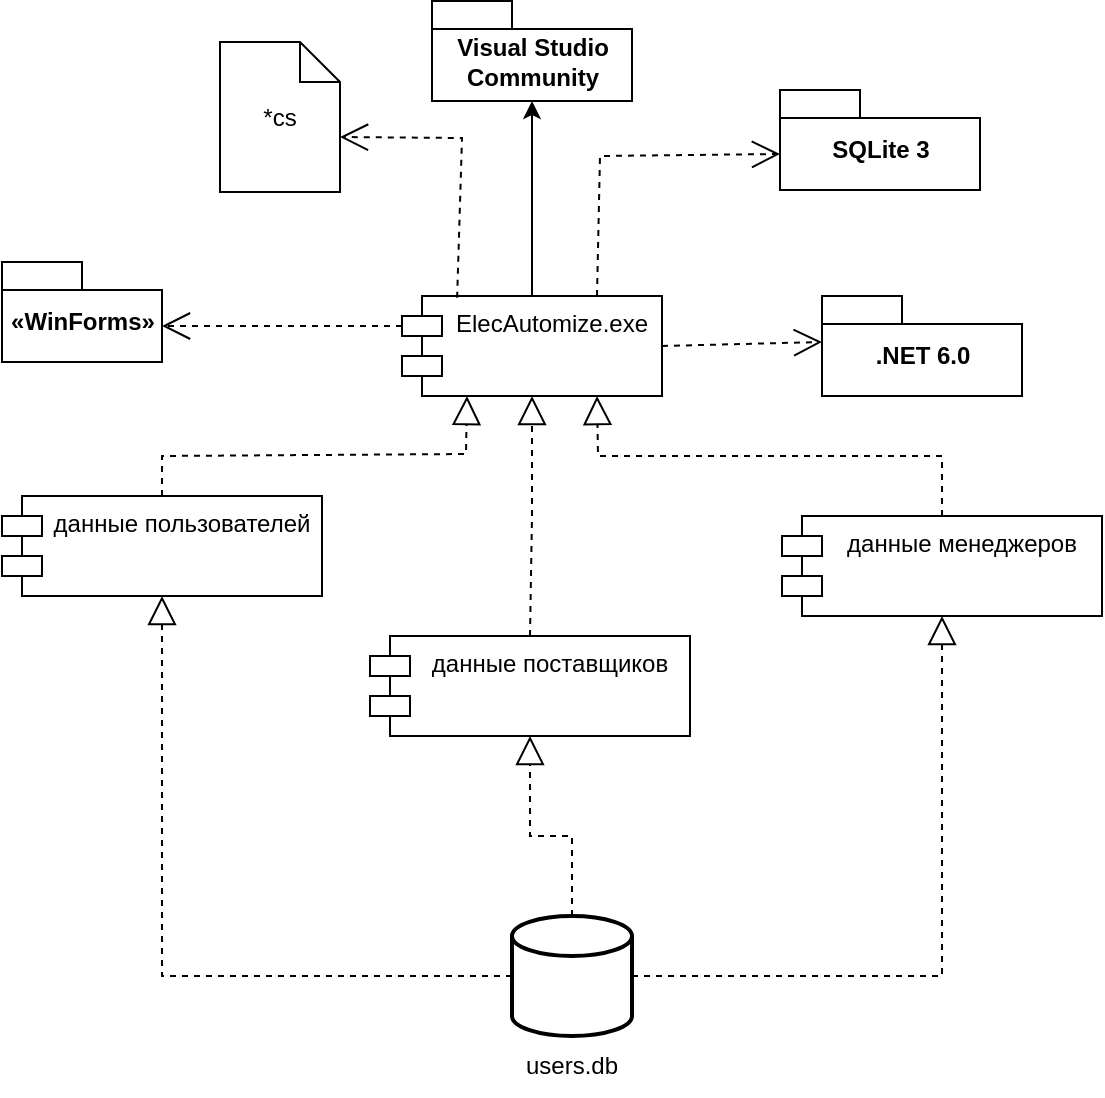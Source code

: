 <mxfile version="20.5.3" type="device"><diagram id="DgcPaE-V0eopoE4aPu4X" name="Страница 1"><mxGraphModel dx="1422" dy="762" grid="1" gridSize="10" guides="1" tooltips="1" connect="1" arrows="1" fold="1" page="1" pageScale="1" pageWidth="827" pageHeight="1169" math="0" shadow="0"><root><mxCell id="0"/><mxCell id="1" parent="0"/><mxCell id="UlzYef0XxrzJze3NYIKb-8" style="edgeStyle=orthogonalEdgeStyle;rounded=0;orthogonalLoop=1;jettySize=auto;html=1;entryX=0.5;entryY=1;entryDx=0;entryDy=0;entryPerimeter=0;" edge="1" parent="1" source="UlzYef0XxrzJze3NYIKb-1" target="UlzYef0XxrzJze3NYIKb-7"><mxGeometry relative="1" as="geometry"/></mxCell><mxCell id="UlzYef0XxrzJze3NYIKb-1" value="ElecAutomize.exe" style="shape=module;align=left;spacingLeft=20;align=center;verticalAlign=top;" vertex="1" parent="1"><mxGeometry x="270" y="350" width="130" height="50" as="geometry"/></mxCell><mxCell id="UlzYef0XxrzJze3NYIKb-2" value="«WinForms»" style="shape=folder;fontStyle=1;spacingTop=10;tabWidth=40;tabHeight=14;tabPosition=left;html=1;" vertex="1" parent="1"><mxGeometry x="70" y="333" width="80" height="50" as="geometry"/></mxCell><mxCell id="UlzYef0XxrzJze3NYIKb-6" value="*cs" style="shape=note;size=20;whiteSpace=wrap;html=1;" vertex="1" parent="1"><mxGeometry x="179" y="223" width="60" height="75" as="geometry"/></mxCell><mxCell id="UlzYef0XxrzJze3NYIKb-7" value="Visual Studio &lt;br&gt;Community" style="shape=folder;fontStyle=1;spacingTop=10;tabWidth=40;tabHeight=14;tabPosition=left;html=1;" vertex="1" parent="1"><mxGeometry x="285" y="202.5" width="100" height="50" as="geometry"/></mxCell><mxCell id="UlzYef0XxrzJze3NYIKb-10" value=".NET 6.0" style="shape=folder;fontStyle=1;spacingTop=10;tabWidth=40;tabHeight=14;tabPosition=left;html=1;" vertex="1" parent="1"><mxGeometry x="480" y="350" width="100" height="50" as="geometry"/></mxCell><mxCell id="UlzYef0XxrzJze3NYIKb-12" value="данные пользователей" style="shape=module;align=left;spacingLeft=20;align=center;verticalAlign=top;" vertex="1" parent="1"><mxGeometry x="70" y="450" width="160" height="50" as="geometry"/></mxCell><mxCell id="UlzYef0XxrzJze3NYIKb-13" value="данные менеджеров" style="shape=module;align=left;spacingLeft=20;align=center;verticalAlign=top;" vertex="1" parent="1"><mxGeometry x="460" y="460" width="160" height="50" as="geometry"/></mxCell><mxCell id="UlzYef0XxrzJze3NYIKb-14" value="данные поставщиков" style="shape=module;align=left;spacingLeft=20;align=center;verticalAlign=top;" vertex="1" parent="1"><mxGeometry x="254" y="520" width="160" height="50" as="geometry"/></mxCell><mxCell id="UlzYef0XxrzJze3NYIKb-15" value="" style="endArrow=block;dashed=1;endFill=0;endSize=12;html=1;rounded=0;exitX=0.5;exitY=0;exitDx=0;exitDy=0;entryX=0.25;entryY=1;entryDx=0;entryDy=0;" edge="1" parent="1" source="UlzYef0XxrzJze3NYIKb-12" target="UlzYef0XxrzJze3NYIKb-1"><mxGeometry width="160" relative="1" as="geometry"><mxPoint x="239" y="440" as="sourcePoint"/><mxPoint x="359" y="440" as="targetPoint"/><Array as="points"><mxPoint x="150" y="430"/><mxPoint x="302" y="429"/></Array></mxGeometry></mxCell><mxCell id="UlzYef0XxrzJze3NYIKb-16" value="" style="endArrow=block;dashed=1;endFill=0;endSize=12;html=1;rounded=0;exitX=0.5;exitY=0;exitDx=0;exitDy=0;entryX=0.5;entryY=1;entryDx=0;entryDy=0;" edge="1" parent="1" source="UlzYef0XxrzJze3NYIKb-14" target="UlzYef0XxrzJze3NYIKb-1"><mxGeometry width="160" relative="1" as="geometry"><mxPoint x="160" y="460" as="sourcePoint"/><mxPoint x="312.5" y="410" as="targetPoint"/><Array as="points"><mxPoint x="335" y="460"/><mxPoint x="335" y="440"/></Array></mxGeometry></mxCell><mxCell id="UlzYef0XxrzJze3NYIKb-17" value="" style="endArrow=block;dashed=1;endFill=0;endSize=12;html=1;rounded=0;exitX=0.5;exitY=0;exitDx=0;exitDy=0;entryX=0.75;entryY=1;entryDx=0;entryDy=0;" edge="1" parent="1" source="UlzYef0XxrzJze3NYIKb-13" target="UlzYef0XxrzJze3NYIKb-1"><mxGeometry width="160" relative="1" as="geometry"><mxPoint x="344" y="530" as="sourcePoint"/><mxPoint x="345" y="410" as="targetPoint"/><Array as="points"><mxPoint x="540" y="430"/><mxPoint x="368" y="430"/></Array></mxGeometry></mxCell><mxCell id="UlzYef0XxrzJze3NYIKb-18" value="" style="strokeWidth=2;html=1;shape=mxgraph.flowchart.database;whiteSpace=wrap;" vertex="1" parent="1"><mxGeometry x="325" y="660" width="60" height="60" as="geometry"/></mxCell><mxCell id="UlzYef0XxrzJze3NYIKb-19" value="users.db" style="text;html=1;strokeColor=none;fillColor=none;align=center;verticalAlign=middle;whiteSpace=wrap;rounded=0;" vertex="1" parent="1"><mxGeometry x="325" y="720" width="60" height="30" as="geometry"/></mxCell><mxCell id="UlzYef0XxrzJze3NYIKb-21" value="" style="endArrow=block;dashed=1;endFill=0;endSize=12;html=1;rounded=0;entryX=0.5;entryY=1;entryDx=0;entryDy=0;exitX=0.5;exitY=0;exitDx=0;exitDy=0;exitPerimeter=0;" edge="1" parent="1" source="UlzYef0XxrzJze3NYIKb-18" target="UlzYef0XxrzJze3NYIKb-14"><mxGeometry width="160" relative="1" as="geometry"><mxPoint x="350" y="660" as="sourcePoint"/><mxPoint x="474" y="660.0" as="targetPoint"/><Array as="points"><mxPoint x="355" y="620"/><mxPoint x="334" y="620"/></Array></mxGeometry></mxCell><mxCell id="UlzYef0XxrzJze3NYIKb-22" value="" style="endArrow=block;dashed=1;endFill=0;endSize=12;html=1;rounded=0;exitX=0;exitY=0.5;exitDx=0;exitDy=0;exitPerimeter=0;entryX=0.5;entryY=1;entryDx=0;entryDy=0;" edge="1" parent="1" source="UlzYef0XxrzJze3NYIKb-18" target="UlzYef0XxrzJze3NYIKb-12"><mxGeometry width="160" relative="1" as="geometry"><mxPoint x="160" y="650.0" as="sourcePoint"/><mxPoint x="280" y="650.0" as="targetPoint"/><Array as="points"><mxPoint x="150" y="690"/></Array></mxGeometry></mxCell><mxCell id="UlzYef0XxrzJze3NYIKb-23" value="" style="endArrow=block;dashed=1;endFill=0;endSize=12;html=1;rounded=0;exitX=1;exitY=0.5;exitDx=0;exitDy=0;exitPerimeter=0;entryX=0.5;entryY=1;entryDx=0;entryDy=0;" edge="1" parent="1" source="UlzYef0XxrzJze3NYIKb-18" target="UlzYef0XxrzJze3NYIKb-13"><mxGeometry width="160" relative="1" as="geometry"><mxPoint x="490" y="660.0" as="sourcePoint"/><mxPoint x="610" y="660.0" as="targetPoint"/><Array as="points"><mxPoint x="540" y="690"/></Array></mxGeometry></mxCell><mxCell id="UlzYef0XxrzJze3NYIKb-25" value="SQLite 3" style="shape=folder;fontStyle=1;spacingTop=10;tabWidth=40;tabHeight=14;tabPosition=left;html=1;" vertex="1" parent="1"><mxGeometry x="459" y="247" width="100" height="50" as="geometry"/></mxCell><mxCell id="UlzYef0XxrzJze3NYIKb-26" value="" style="endArrow=open;endSize=12;dashed=1;html=1;rounded=0;exitX=0;exitY=0;exitDx=0;exitDy=15;exitPerimeter=0;entryX=0;entryY=0;entryDx=80;entryDy=32;entryPerimeter=0;" edge="1" parent="1" source="UlzYef0XxrzJze3NYIKb-1" target="UlzYef0XxrzJze3NYIKb-2"><mxGeometry width="160" relative="1" as="geometry"><mxPoint x="140" y="450" as="sourcePoint"/><mxPoint x="300" y="450" as="targetPoint"/></mxGeometry></mxCell><mxCell id="UlzYef0XxrzJze3NYIKb-27" value="" style="endArrow=open;endSize=12;dashed=1;html=1;rounded=0;exitX=0.212;exitY=0.017;exitDx=0;exitDy=0;exitPerimeter=0;entryX=0;entryY=0;entryDx=60;entryDy=47.5;entryPerimeter=0;" edge="1" parent="1" source="UlzYef0XxrzJze3NYIKb-1" target="UlzYef0XxrzJze3NYIKb-6"><mxGeometry width="160" relative="1" as="geometry"><mxPoint x="280" y="375" as="sourcePoint"/><mxPoint x="160" y="375" as="targetPoint"/><Array as="points"><mxPoint x="300" y="271"/></Array></mxGeometry></mxCell><mxCell id="UlzYef0XxrzJze3NYIKb-28" value="" style="endArrow=open;endSize=12;dashed=1;html=1;rounded=0;exitX=0.75;exitY=0;exitDx=0;exitDy=0;entryX=0;entryY=0;entryDx=0;entryDy=32;entryPerimeter=0;" edge="1" parent="1" source="UlzYef0XxrzJze3NYIKb-1" target="UlzYef0XxrzJze3NYIKb-25"><mxGeometry width="160" relative="1" as="geometry"><mxPoint x="280" y="375" as="sourcePoint"/><mxPoint x="160" y="375" as="targetPoint"/><Array as="points"><mxPoint x="369" y="280"/></Array></mxGeometry></mxCell><mxCell id="UlzYef0XxrzJze3NYIKb-29" value="" style="endArrow=open;endSize=12;dashed=1;html=1;rounded=0;exitX=1;exitY=0.5;exitDx=0;exitDy=0;entryX=0;entryY=0;entryDx=0;entryDy=23;entryPerimeter=0;" edge="1" parent="1" source="UlzYef0XxrzJze3NYIKb-1" target="UlzYef0XxrzJze3NYIKb-10"><mxGeometry width="160" relative="1" as="geometry"><mxPoint x="290" y="385" as="sourcePoint"/><mxPoint x="170" y="385" as="targetPoint"/></mxGeometry></mxCell></root></mxGraphModel></diagram></mxfile>
